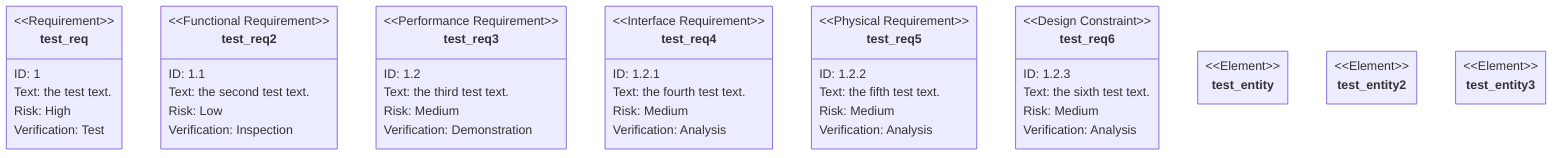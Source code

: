 %% SYNTAX TEST "source.mermaid" "requirement diagram test"

requirementDiagram
%% <------------------ keyword.control.mermaid
    %% a comment
%%  ^^^^^^^^^^^^ comment
    requirement test_req {
%%  ^^^^^^^^^^^ keyword.control.mermaid
%%              ^^^^^^^^ variable
%%                       ^ keyword.control.mermaid
        id: 1
%%      ^^^ keyword.control.mermaid
%%          ^ variable
        text: the test text.
%%      ^^^^^ keyword.control.mermaid
%%            ^^^^^^^^^^^^^^ string
        risk: high
%%      ^^^^^ keyword.control.mermaid
%%            ^^^^ keyword.control.mermaid
        verifymethod: test
%%      ^^^^^^^^^^^^^ keyword.control.mermaid
%%                    ^^^^ keyword.control.mermaid
    }
%%  ^ keyword.control.mermaid

    functionalRequirement test_req2 {
%%  ^^^^^^^^^^^^^^^^^^^^^ keyword.control.mermaid
%%                        ^^^^^^^^^ variable
%%                                  ^ keyword.control.mermaid
        id: 1.1
%%      ^^^ keyword.control.mermaid
%%          ^^^ variable
        text: the second test text.
%%      ^^^^^ keyword.control.mermaid
%%            ^^^^^^^^^^^^^^^^^^^^^ string
        risk: low
%%      ^^^^^ keyword.control.mermaid
%%            ^^^ keyword.control.mermaid
        verifymethod: inspection
%%      ^^^^^^^^^^^^^ keyword.control.mermaid
%%                    ^^^^^^^^^^ keyword.control.mermaid
    }
%%  ^ keyword.control.mermaid

    performanceRequirement test_req3 {
%%  ^^^^^^^^^^^^^^^^^^^^^^ keyword.control.mermaid
%%                         ^^^^^^^^^ variable
%%                                   ^ keyword.control.mermaid
        id: 1.2
%%      ^^^ keyword.control.mermaid
%%          ^^^ variable
        text: the third test text.
%%      ^^^^^ keyword.control.mermaid
%%            ^^^^^^^^^^^^^^^^^^^^ string
        risk: medium
%%      ^^^^^ keyword.control.mermaid
%%            ^^^^^^ keyword.control.mermaid
        verifymethod: demonstration
%%      ^^^^^^^^^^^^^ keyword.control.mermaid
%%                    ^^^^^^^^^^^^^ keyword.control.mermaid
    }
%%  ^ keyword.control.mermaid

    interfaceRequirement test_req4 {
%%  ^^^^^^^^^^^^^^^^^^^^ keyword.control.mermaid
%%                       ^^^^^^^^^ variable
%%                                 ^ keyword.control.mermaid
        id: 1.2.1
%%      ^^^ keyword.control.mermaid
%%          ^^^^^ variable
        text: the fourth test text.
%%      ^^^^^ keyword.control.mermaid
%%            ^^^^^^^^^^^^^^^^^^^^^ string
        risk: medium
%%      ^^^^^ keyword.control.mermaid
%%            ^^^^^^ keyword.control.mermaid
        verifymethod: analysis
%%      ^^^^^^^^^^^^^ keyword.control.mermaid
%%                    ^^^^^^^^ keyword.control.mermaid
    }
%%  ^ keyword.control.mermaid

    physicalRequirement test_req5 {
%%  ^^^^^^^^^^^^^^^^^^^ keyword.control.mermaid
%%                      ^^^^^^^^^ variable
%%                                ^ keyword.control.mermaid
        id: 1.2.2
%%      ^^^ keyword.control.mermaid
%%          ^^^^^ variable
        text: the fifth test text.
%%      ^^^^^ keyword.control.mermaid
%%            ^^^^^^^^^^^^^^^^^^^^ string
        risk: medium
%%      ^^^^^ keyword.control.mermaid
%%            ^^^^^^ keyword.control.mermaid
        verifymethod: analysis
%%      ^^^^^^^^^^^^^ keyword.control.mermaid
%%                    ^^^^^^^^ keyword.control.mermaid
    }
%%  ^ keyword.control.mermaid

    designConstraint test_req6 {
%%  ^^^^^^^^^^^^^^^^ keyword.control.mermaid
%%                   ^^^^^^^^^ variable
%%                             ^ keyword.control.mermaid
        id: 1.2.3
%%      ^^^ keyword.control.mermaid
%%          ^^^^^ variable
        text: the sixth test text.
%%      ^^^^^ keyword.control.mermaid
%%            ^^^^^^^^^^^^^^^^^^^^ string
        risk: medium
%%      ^^^^^ keyword.control.mermaid
%%            ^^^^^^ keyword.control.mermaid
        verifymethod: analysis
%%      ^^^^^^^^^^^^^ keyword.control.mermaid
%%                    ^^^^^^^^ keyword.control.mermaid
    }
%%  ^ keyword.control.mermaid

    element test_entity {
%%  ^^^^^^^ keyword.control.mermaid
%%          ^^^^^^^^^^^ variable
%%                      ^ keyword.control.mermaid
    }
%%  ^ keyword.control.mermaid

    element test_entity2 {
%%  ^^^^^^^ keyword.control.mermaid
%%          ^^^^^^^^^^^^ variable
%%                       ^ keyword.control.mermaid
    }
%%  ^ keyword.control.mermaid

    element test_entity3 {
%%  ^^^^^^^ keyword.control.mermaid
%%          ^^^^^^^^^^^^ variable
%%                       ^ keyword.control.mermaid
    }
%%  ^ keyword.control.mermaid